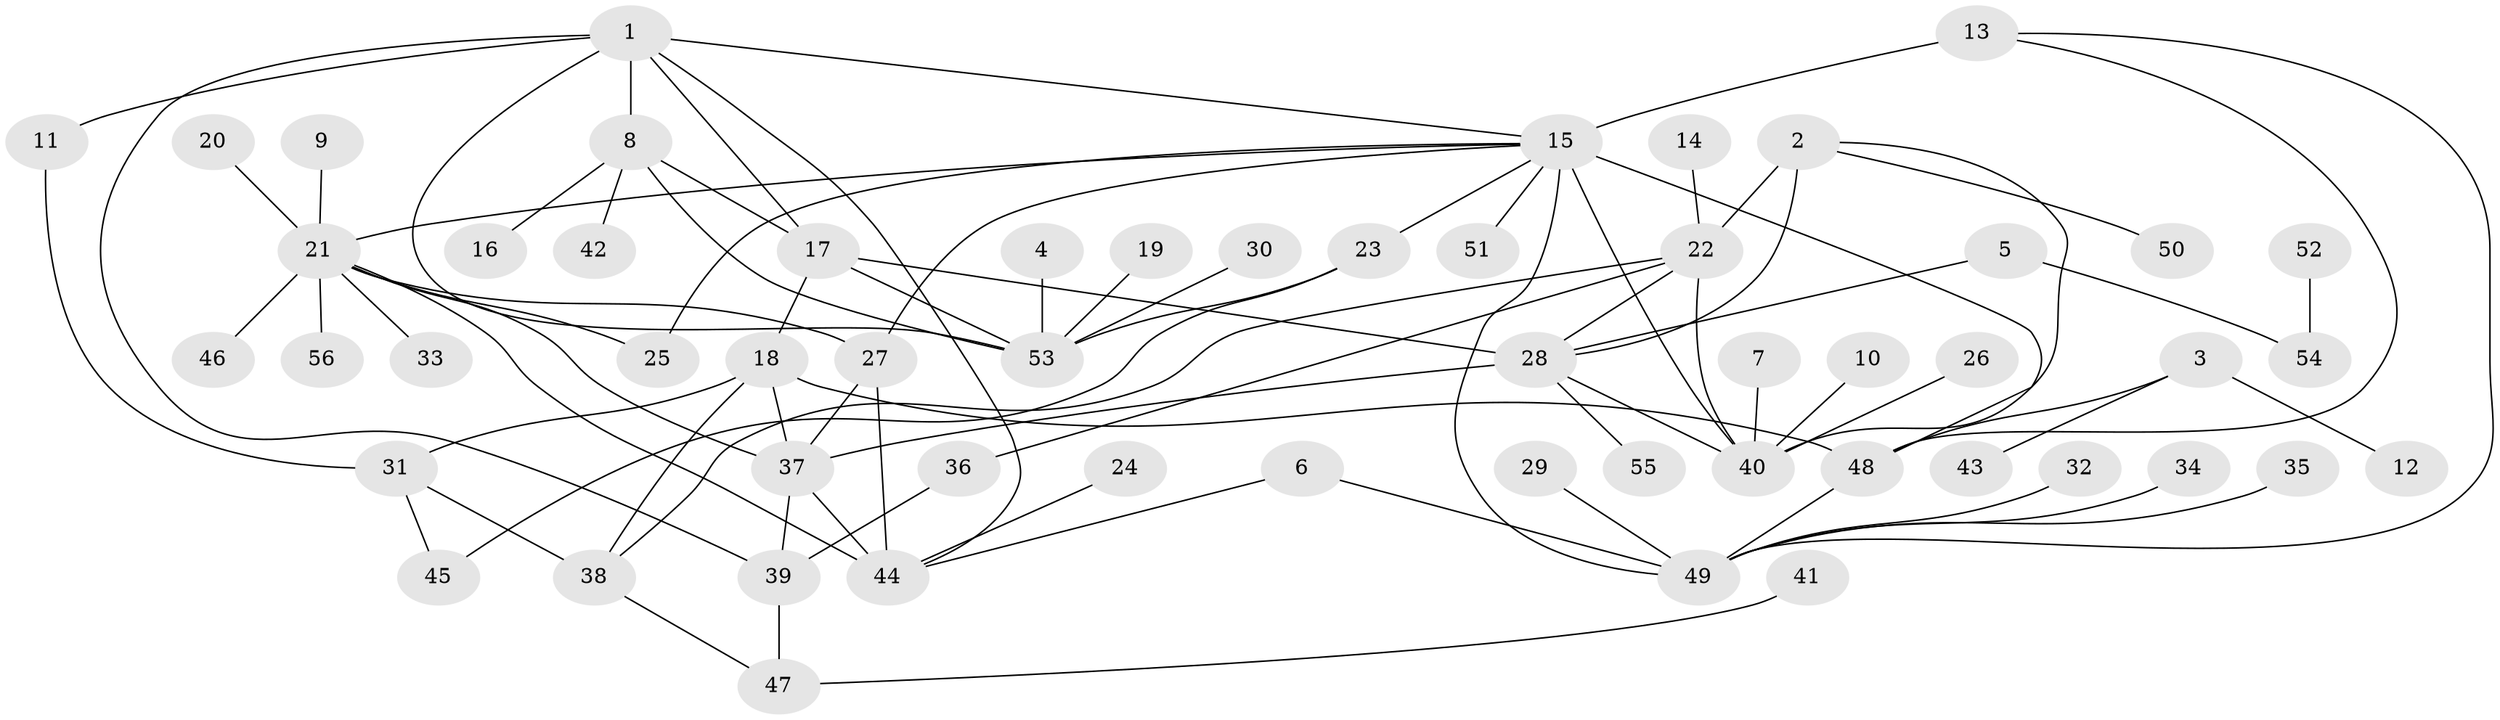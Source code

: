 // original degree distribution, {5: 0.05357142857142857, 9: 0.026785714285714284, 7: 0.05357142857142857, 8: 0.026785714285714284, 10: 0.026785714285714284, 4: 0.026785714285714284, 11: 0.017857142857142856, 6: 0.017857142857142856, 2: 0.15178571428571427, 1: 0.5357142857142857, 3: 0.0625}
// Generated by graph-tools (version 1.1) at 2025/37/03/04/25 23:37:45]
// undirected, 56 vertices, 83 edges
graph export_dot {
  node [color=gray90,style=filled];
  1;
  2;
  3;
  4;
  5;
  6;
  7;
  8;
  9;
  10;
  11;
  12;
  13;
  14;
  15;
  16;
  17;
  18;
  19;
  20;
  21;
  22;
  23;
  24;
  25;
  26;
  27;
  28;
  29;
  30;
  31;
  32;
  33;
  34;
  35;
  36;
  37;
  38;
  39;
  40;
  41;
  42;
  43;
  44;
  45;
  46;
  47;
  48;
  49;
  50;
  51;
  52;
  53;
  54;
  55;
  56;
  1 -- 8 [weight=2.0];
  1 -- 11 [weight=1.0];
  1 -- 15 [weight=1.0];
  1 -- 17 [weight=2.0];
  1 -- 39 [weight=1.0];
  1 -- 44 [weight=1.0];
  1 -- 53 [weight=2.0];
  2 -- 22 [weight=2.0];
  2 -- 28 [weight=1.0];
  2 -- 40 [weight=1.0];
  2 -- 50 [weight=1.0];
  3 -- 12 [weight=1.0];
  3 -- 43 [weight=1.0];
  3 -- 48 [weight=1.0];
  4 -- 53 [weight=1.0];
  5 -- 28 [weight=1.0];
  5 -- 54 [weight=1.0];
  6 -- 44 [weight=1.0];
  6 -- 49 [weight=1.0];
  7 -- 40 [weight=1.0];
  8 -- 16 [weight=1.0];
  8 -- 17 [weight=1.0];
  8 -- 42 [weight=1.0];
  8 -- 53 [weight=1.0];
  9 -- 21 [weight=1.0];
  10 -- 40 [weight=1.0];
  11 -- 31 [weight=1.0];
  13 -- 15 [weight=2.0];
  13 -- 48 [weight=1.0];
  13 -- 49 [weight=1.0];
  14 -- 22 [weight=1.0];
  15 -- 21 [weight=1.0];
  15 -- 23 [weight=1.0];
  15 -- 25 [weight=1.0];
  15 -- 27 [weight=1.0];
  15 -- 40 [weight=1.0];
  15 -- 48 [weight=2.0];
  15 -- 49 [weight=2.0];
  15 -- 51 [weight=1.0];
  17 -- 18 [weight=1.0];
  17 -- 28 [weight=1.0];
  17 -- 53 [weight=1.0];
  18 -- 31 [weight=3.0];
  18 -- 37 [weight=1.0];
  18 -- 38 [weight=3.0];
  18 -- 48 [weight=1.0];
  19 -- 53 [weight=1.0];
  20 -- 21 [weight=1.0];
  21 -- 25 [weight=1.0];
  21 -- 27 [weight=2.0];
  21 -- 33 [weight=1.0];
  21 -- 37 [weight=2.0];
  21 -- 44 [weight=2.0];
  21 -- 46 [weight=1.0];
  21 -- 56 [weight=1.0];
  22 -- 28 [weight=2.0];
  22 -- 36 [weight=1.0];
  22 -- 38 [weight=1.0];
  22 -- 40 [weight=2.0];
  23 -- 45 [weight=1.0];
  23 -- 53 [weight=1.0];
  24 -- 44 [weight=1.0];
  26 -- 40 [weight=1.0];
  27 -- 37 [weight=1.0];
  27 -- 44 [weight=1.0];
  28 -- 37 [weight=2.0];
  28 -- 40 [weight=1.0];
  28 -- 55 [weight=1.0];
  29 -- 49 [weight=1.0];
  30 -- 53 [weight=1.0];
  31 -- 38 [weight=1.0];
  31 -- 45 [weight=1.0];
  32 -- 49 [weight=1.0];
  34 -- 49 [weight=1.0];
  35 -- 49 [weight=1.0];
  36 -- 39 [weight=1.0];
  37 -- 39 [weight=1.0];
  37 -- 44 [weight=1.0];
  38 -- 47 [weight=1.0];
  39 -- 47 [weight=1.0];
  41 -- 47 [weight=1.0];
  48 -- 49 [weight=1.0];
  52 -- 54 [weight=1.0];
}
